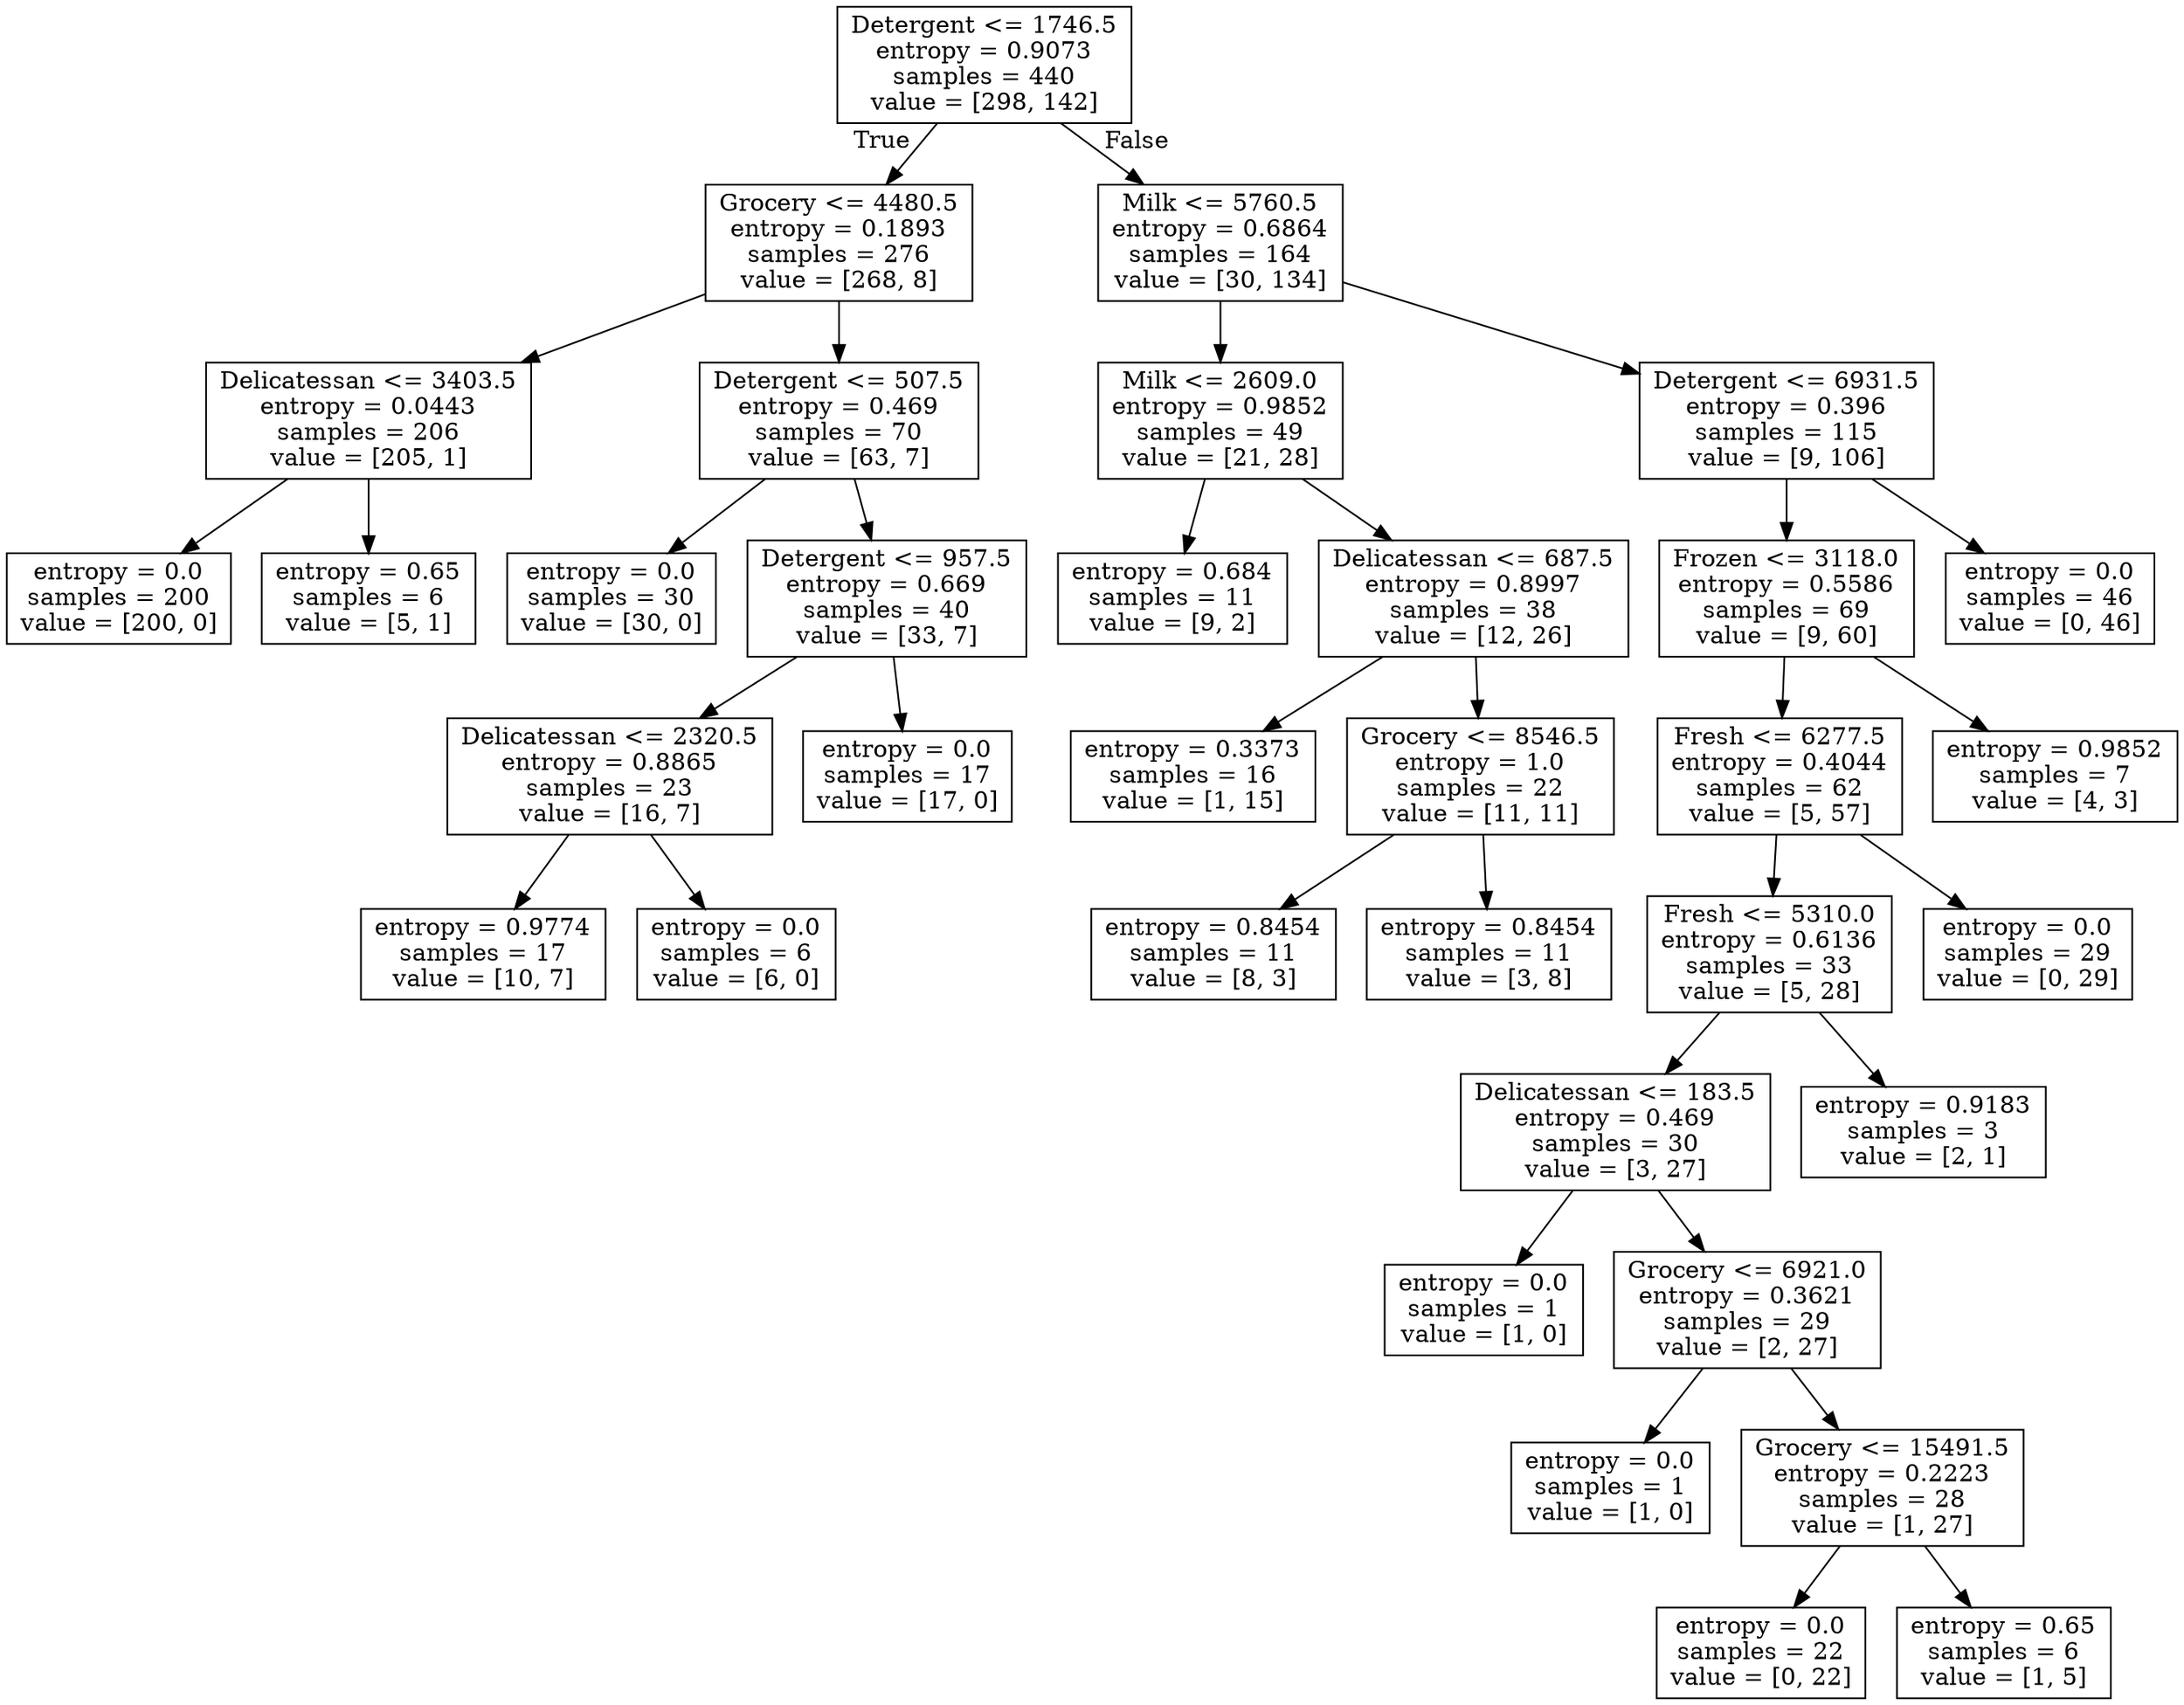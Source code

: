 digraph Tree {
node [shape=box] ;
0 [label="Detergent <= 1746.5\nentropy = 0.9073\nsamples = 440\nvalue = [298, 142]"] ;
1 [label="Grocery <= 4480.5\nentropy = 0.1893\nsamples = 276\nvalue = [268, 8]"] ;
0 -> 1 [labeldistance=2.5, labelangle=45, headlabel="True"] ;
2 [label="Delicatessan <= 3403.5\nentropy = 0.0443\nsamples = 206\nvalue = [205, 1]"] ;
1 -> 2 ;
3 [label="entropy = 0.0\nsamples = 200\nvalue = [200, 0]"] ;
2 -> 3 ;
4 [label="entropy = 0.65\nsamples = 6\nvalue = [5, 1]"] ;
2 -> 4 ;
5 [label="Detergent <= 507.5\nentropy = 0.469\nsamples = 70\nvalue = [63, 7]"] ;
1 -> 5 ;
6 [label="entropy = 0.0\nsamples = 30\nvalue = [30, 0]"] ;
5 -> 6 ;
7 [label="Detergent <= 957.5\nentropy = 0.669\nsamples = 40\nvalue = [33, 7]"] ;
5 -> 7 ;
8 [label="Delicatessan <= 2320.5\nentropy = 0.8865\nsamples = 23\nvalue = [16, 7]"] ;
7 -> 8 ;
9 [label="entropy = 0.9774\nsamples = 17\nvalue = [10, 7]"] ;
8 -> 9 ;
10 [label="entropy = 0.0\nsamples = 6\nvalue = [6, 0]"] ;
8 -> 10 ;
11 [label="entropy = 0.0\nsamples = 17\nvalue = [17, 0]"] ;
7 -> 11 ;
12 [label="Milk <= 5760.5\nentropy = 0.6864\nsamples = 164\nvalue = [30, 134]"] ;
0 -> 12 [labeldistance=2.5, labelangle=-45, headlabel="False"] ;
13 [label="Milk <= 2609.0\nentropy = 0.9852\nsamples = 49\nvalue = [21, 28]"] ;
12 -> 13 ;
14 [label="entropy = 0.684\nsamples = 11\nvalue = [9, 2]"] ;
13 -> 14 ;
15 [label="Delicatessan <= 687.5\nentropy = 0.8997\nsamples = 38\nvalue = [12, 26]"] ;
13 -> 15 ;
16 [label="entropy = 0.3373\nsamples = 16\nvalue = [1, 15]"] ;
15 -> 16 ;
17 [label="Grocery <= 8546.5\nentropy = 1.0\nsamples = 22\nvalue = [11, 11]"] ;
15 -> 17 ;
18 [label="entropy = 0.8454\nsamples = 11\nvalue = [8, 3]"] ;
17 -> 18 ;
19 [label="entropy = 0.8454\nsamples = 11\nvalue = [3, 8]"] ;
17 -> 19 ;
20 [label="Detergent <= 6931.5\nentropy = 0.396\nsamples = 115\nvalue = [9, 106]"] ;
12 -> 20 ;
21 [label="Frozen <= 3118.0\nentropy = 0.5586\nsamples = 69\nvalue = [9, 60]"] ;
20 -> 21 ;
22 [label="Fresh <= 6277.5\nentropy = 0.4044\nsamples = 62\nvalue = [5, 57]"] ;
21 -> 22 ;
23 [label="Fresh <= 5310.0\nentropy = 0.6136\nsamples = 33\nvalue = [5, 28]"] ;
22 -> 23 ;
24 [label="Delicatessan <= 183.5\nentropy = 0.469\nsamples = 30\nvalue = [3, 27]"] ;
23 -> 24 ;
25 [label="entropy = 0.0\nsamples = 1\nvalue = [1, 0]"] ;
24 -> 25 ;
26 [label="Grocery <= 6921.0\nentropy = 0.3621\nsamples = 29\nvalue = [2, 27]"] ;
24 -> 26 ;
27 [label="entropy = 0.0\nsamples = 1\nvalue = [1, 0]"] ;
26 -> 27 ;
28 [label="Grocery <= 15491.5\nentropy = 0.2223\nsamples = 28\nvalue = [1, 27]"] ;
26 -> 28 ;
29 [label="entropy = 0.0\nsamples = 22\nvalue = [0, 22]"] ;
28 -> 29 ;
30 [label="entropy = 0.65\nsamples = 6\nvalue = [1, 5]"] ;
28 -> 30 ;
31 [label="entropy = 0.9183\nsamples = 3\nvalue = [2, 1]"] ;
23 -> 31 ;
32 [label="entropy = 0.0\nsamples = 29\nvalue = [0, 29]"] ;
22 -> 32 ;
33 [label="entropy = 0.9852\nsamples = 7\nvalue = [4, 3]"] ;
21 -> 33 ;
34 [label="entropy = 0.0\nsamples = 46\nvalue = [0, 46]"] ;
20 -> 34 ;
}